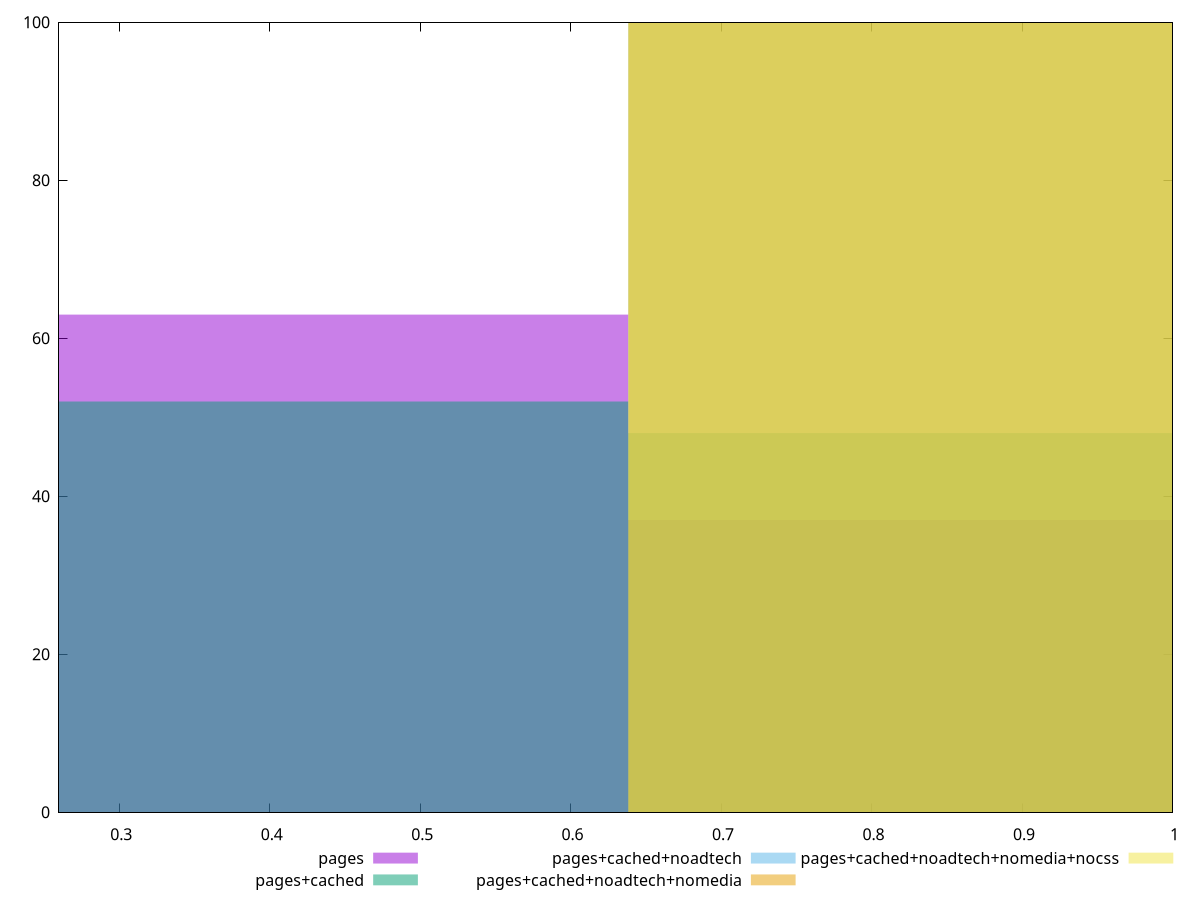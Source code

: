 reset

$pages <<EOF
0.4256016303378156 63
0.8512032606756312 37
EOF

$pagesCached <<EOF
0.8512032606756312 48
0.4256016303378156 52
EOF

$pagesCachedNoadtech <<EOF
0.8512032606756312 100
EOF

$pagesCachedNoadtechNomedia <<EOF
0.8512032606756312 100
EOF

$pagesCachedNoadtechNomediaNocss <<EOF
0.8512032606756312 100
EOF

set key outside below
set boxwidth 0.4256016303378156
set xrange [0.26:1]
set yrange [0:100]
set trange [0:100]
set style fill transparent solid 0.5 noborder
set terminal svg size 640, 530 enhanced background rgb 'white'
set output "report_00015_2021-02-09T16-11-33.973Z/bootup-time/comparison/histogram/all_score.svg"

plot $pages title "pages" with boxes, \
     $pagesCached title "pages+cached" with boxes, \
     $pagesCachedNoadtech title "pages+cached+noadtech" with boxes, \
     $pagesCachedNoadtechNomedia title "pages+cached+noadtech+nomedia" with boxes, \
     $pagesCachedNoadtechNomediaNocss title "pages+cached+noadtech+nomedia+nocss" with boxes

reset
